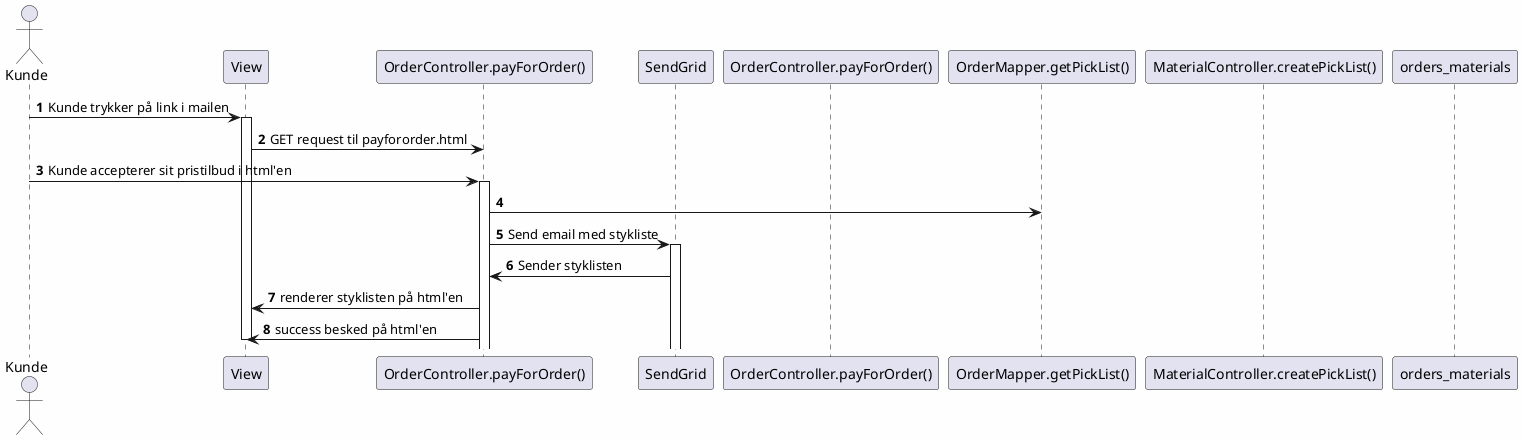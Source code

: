 @startuml
'https://plantuml.com/sequence-diagram

skinparam backgroundColor #FEFEFE
autonumber

actor Kunde
participant View as V
participant "OrderController.payForOrder()" as C
participant SendGrid as SG
participant "OrderController.payForOrder()" as C2
participant "OrderMapper.getPickList()" as M
participant "MaterialController.createPickList()"
participant "orders_materials" as DB


Kunde -> V: Kunde trykker på link i mailen
activate V
V -> C: GET request til payfororder.html
Kunde -> C: Kunde accepterer sit pristilbud i html'en
activate C
C -> M:
C -> SG: Send email med stykliste
activate SG
SG -> C: Sender styklisten
C -> V: renderer styklisten på html'en
C -> V: success besked på html'en
deactivate V

@enduml
